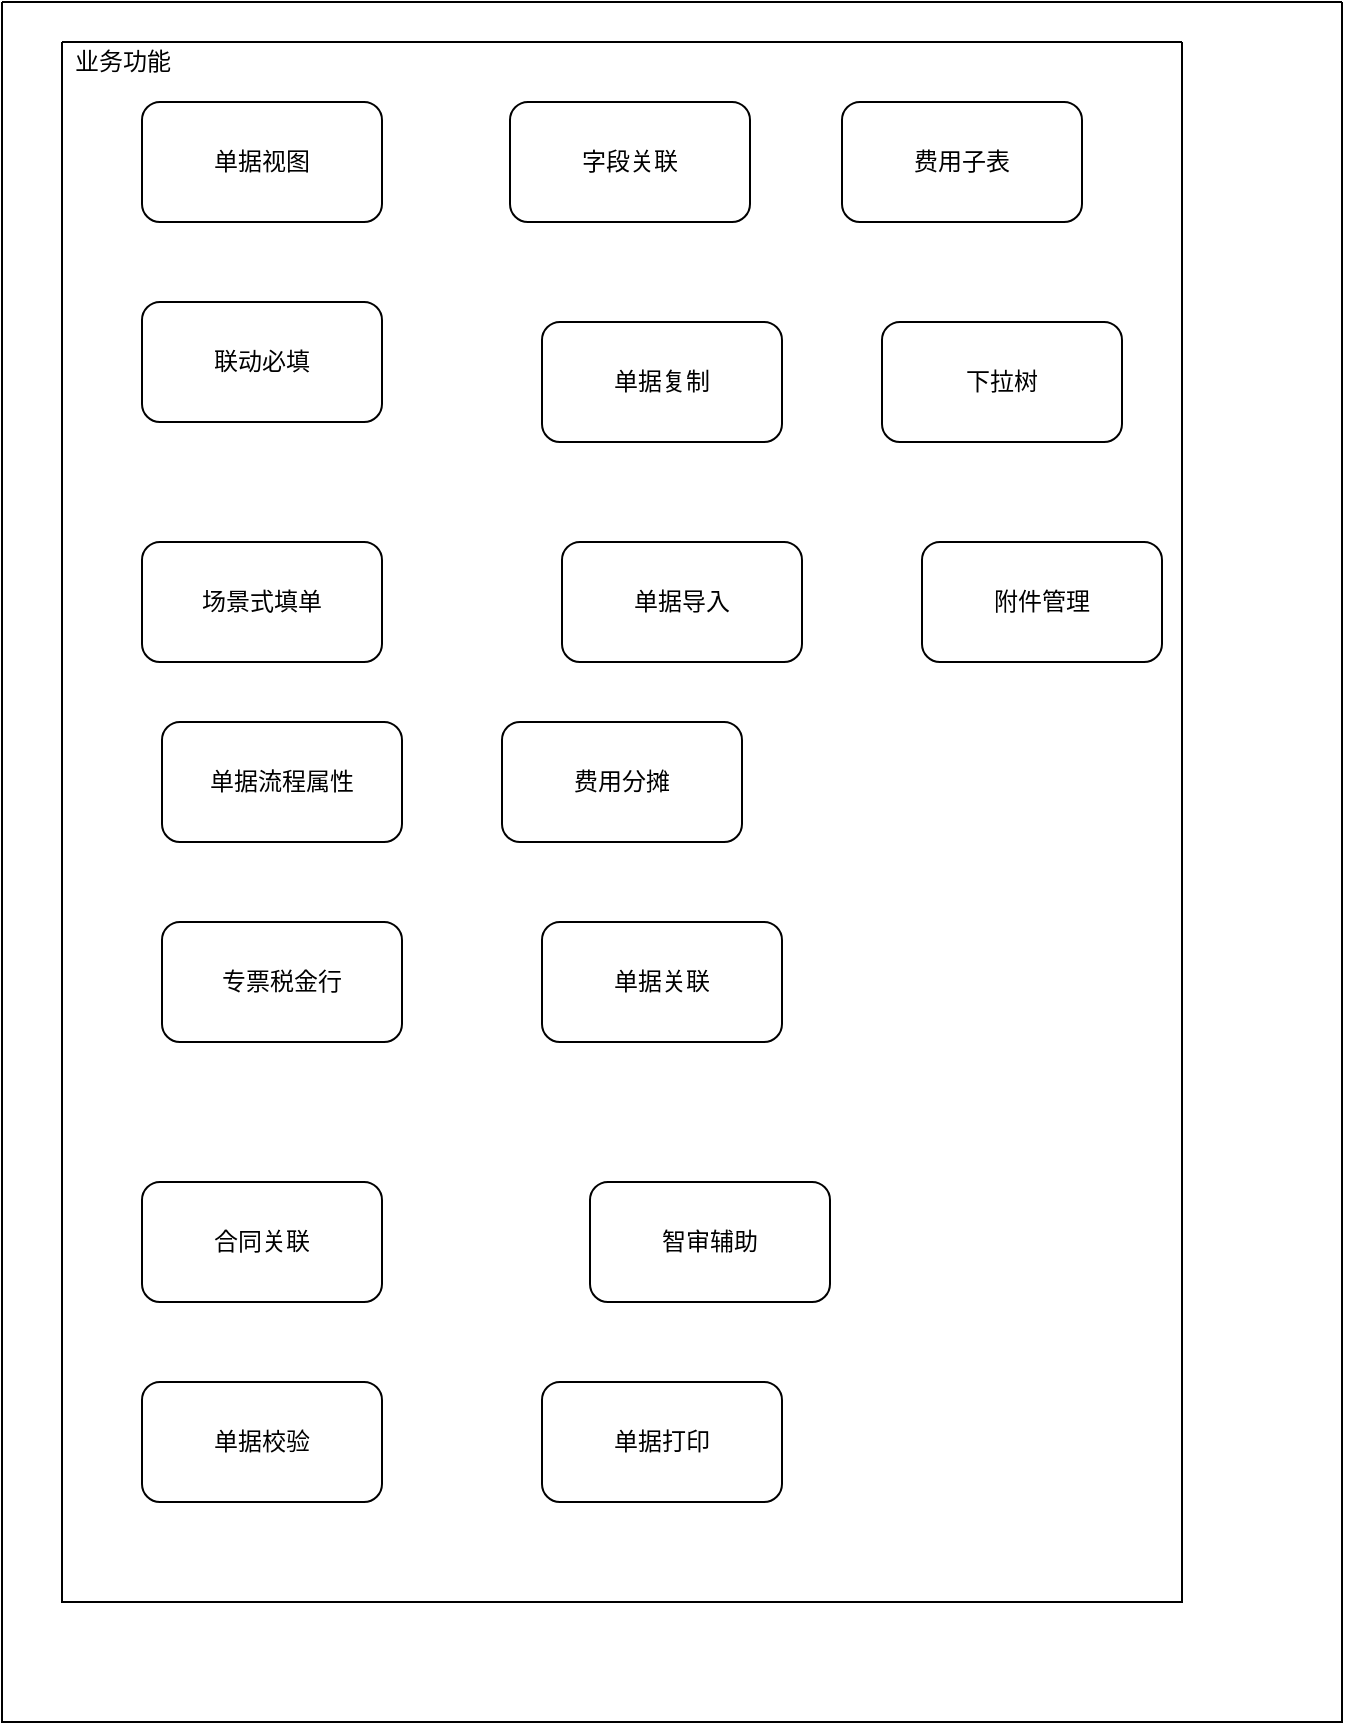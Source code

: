 <mxfile version="21.1.2" type="github">
  <diagram name="第 1 页" id="_rJdtlYfwb0N5OUM8Gia">
    <mxGraphModel dx="1562" dy="965" grid="1" gridSize="10" guides="1" tooltips="1" connect="1" arrows="1" fold="1" page="1" pageScale="1" pageWidth="827" pageHeight="1169" background="#ffffff" math="0" shadow="0">
      <root>
        <mxCell id="0" />
        <mxCell id="1" parent="0" />
        <mxCell id="bmmSWkYPPXFbDXWjDGTz-1" value="" style="swimlane;startSize=0;" vertex="1" parent="1">
          <mxGeometry x="80" y="60" width="670" height="860" as="geometry" />
        </mxCell>
        <mxCell id="bmmSWkYPPXFbDXWjDGTz-2" value="单据视图" style="rounded=1;whiteSpace=wrap;html=1;" vertex="1" parent="bmmSWkYPPXFbDXWjDGTz-1">
          <mxGeometry x="70" y="50" width="120" height="60" as="geometry" />
        </mxCell>
        <mxCell id="bmmSWkYPPXFbDXWjDGTz-3" value="字段关联" style="rounded=1;whiteSpace=wrap;html=1;" vertex="1" parent="bmmSWkYPPXFbDXWjDGTz-1">
          <mxGeometry x="254" y="50" width="120" height="60" as="geometry" />
        </mxCell>
        <mxCell id="bmmSWkYPPXFbDXWjDGTz-4" value="联动必填" style="rounded=1;whiteSpace=wrap;html=1;" vertex="1" parent="bmmSWkYPPXFbDXWjDGTz-1">
          <mxGeometry x="70" y="150" width="120" height="60" as="geometry" />
        </mxCell>
        <mxCell id="bmmSWkYPPXFbDXWjDGTz-5" value="单据复制" style="rounded=1;whiteSpace=wrap;html=1;" vertex="1" parent="bmmSWkYPPXFbDXWjDGTz-1">
          <mxGeometry x="270" y="160" width="120" height="60" as="geometry" />
        </mxCell>
        <mxCell id="bmmSWkYPPXFbDXWjDGTz-6" value="场景式填单" style="rounded=1;whiteSpace=wrap;html=1;" vertex="1" parent="bmmSWkYPPXFbDXWjDGTz-1">
          <mxGeometry x="70" y="270" width="120" height="60" as="geometry" />
        </mxCell>
        <mxCell id="bmmSWkYPPXFbDXWjDGTz-7" value="单据导入" style="rounded=1;whiteSpace=wrap;html=1;" vertex="1" parent="bmmSWkYPPXFbDXWjDGTz-1">
          <mxGeometry x="280" y="270" width="120" height="60" as="geometry" />
        </mxCell>
        <mxCell id="bmmSWkYPPXFbDXWjDGTz-8" value="单据流程属性" style="rounded=1;whiteSpace=wrap;html=1;" vertex="1" parent="bmmSWkYPPXFbDXWjDGTz-1">
          <mxGeometry x="80" y="360" width="120" height="60" as="geometry" />
        </mxCell>
        <mxCell id="bmmSWkYPPXFbDXWjDGTz-9" value="费用分摊" style="rounded=1;whiteSpace=wrap;html=1;" vertex="1" parent="bmmSWkYPPXFbDXWjDGTz-1">
          <mxGeometry x="250" y="360" width="120" height="60" as="geometry" />
        </mxCell>
        <mxCell id="bmmSWkYPPXFbDXWjDGTz-10" value="专票税金行" style="rounded=1;whiteSpace=wrap;html=1;" vertex="1" parent="bmmSWkYPPXFbDXWjDGTz-1">
          <mxGeometry x="80" y="460" width="120" height="60" as="geometry" />
        </mxCell>
        <mxCell id="bmmSWkYPPXFbDXWjDGTz-11" value="单据关联" style="rounded=1;whiteSpace=wrap;html=1;" vertex="1" parent="bmmSWkYPPXFbDXWjDGTz-1">
          <mxGeometry x="270" y="460" width="120" height="60" as="geometry" />
        </mxCell>
        <mxCell id="bmmSWkYPPXFbDXWjDGTz-12" value="合同关联" style="rounded=1;whiteSpace=wrap;html=1;" vertex="1" parent="bmmSWkYPPXFbDXWjDGTz-1">
          <mxGeometry x="70" y="590" width="120" height="60" as="geometry" />
        </mxCell>
        <mxCell id="bmmSWkYPPXFbDXWjDGTz-13" value="智审辅助" style="rounded=1;whiteSpace=wrap;html=1;" vertex="1" parent="bmmSWkYPPXFbDXWjDGTz-1">
          <mxGeometry x="294" y="590" width="120" height="60" as="geometry" />
        </mxCell>
        <mxCell id="bmmSWkYPPXFbDXWjDGTz-14" value="单据校验" style="rounded=1;whiteSpace=wrap;html=1;" vertex="1" parent="bmmSWkYPPXFbDXWjDGTz-1">
          <mxGeometry x="70" y="690" width="120" height="60" as="geometry" />
        </mxCell>
        <mxCell id="bmmSWkYPPXFbDXWjDGTz-15" value="单据打印" style="rounded=1;whiteSpace=wrap;html=1;" vertex="1" parent="bmmSWkYPPXFbDXWjDGTz-1">
          <mxGeometry x="270" y="690" width="120" height="60" as="geometry" />
        </mxCell>
        <mxCell id="bmmSWkYPPXFbDXWjDGTz-16" value="费用子表" style="rounded=1;whiteSpace=wrap;html=1;" vertex="1" parent="bmmSWkYPPXFbDXWjDGTz-1">
          <mxGeometry x="420" y="50" width="120" height="60" as="geometry" />
        </mxCell>
        <mxCell id="bmmSWkYPPXFbDXWjDGTz-18" value="下拉树" style="rounded=1;whiteSpace=wrap;html=1;" vertex="1" parent="bmmSWkYPPXFbDXWjDGTz-1">
          <mxGeometry x="440" y="160" width="120" height="60" as="geometry" />
        </mxCell>
        <mxCell id="bmmSWkYPPXFbDXWjDGTz-19" value="附件管理" style="rounded=1;whiteSpace=wrap;html=1;" vertex="1" parent="bmmSWkYPPXFbDXWjDGTz-1">
          <mxGeometry x="460" y="270" width="120" height="60" as="geometry" />
        </mxCell>
        <mxCell id="bmmSWkYPPXFbDXWjDGTz-20" value="" style="swimlane;startSize=0;" vertex="1" parent="bmmSWkYPPXFbDXWjDGTz-1">
          <mxGeometry x="30" y="20" width="560" height="780" as="geometry" />
        </mxCell>
        <mxCell id="bmmSWkYPPXFbDXWjDGTz-21" value="业务功能" style="text;html=1;align=center;verticalAlign=middle;resizable=0;points=[];autosize=1;strokeColor=none;fillColor=none;" vertex="1" parent="1">
          <mxGeometry x="105" y="75" width="70" height="30" as="geometry" />
        </mxCell>
      </root>
    </mxGraphModel>
  </diagram>
</mxfile>
